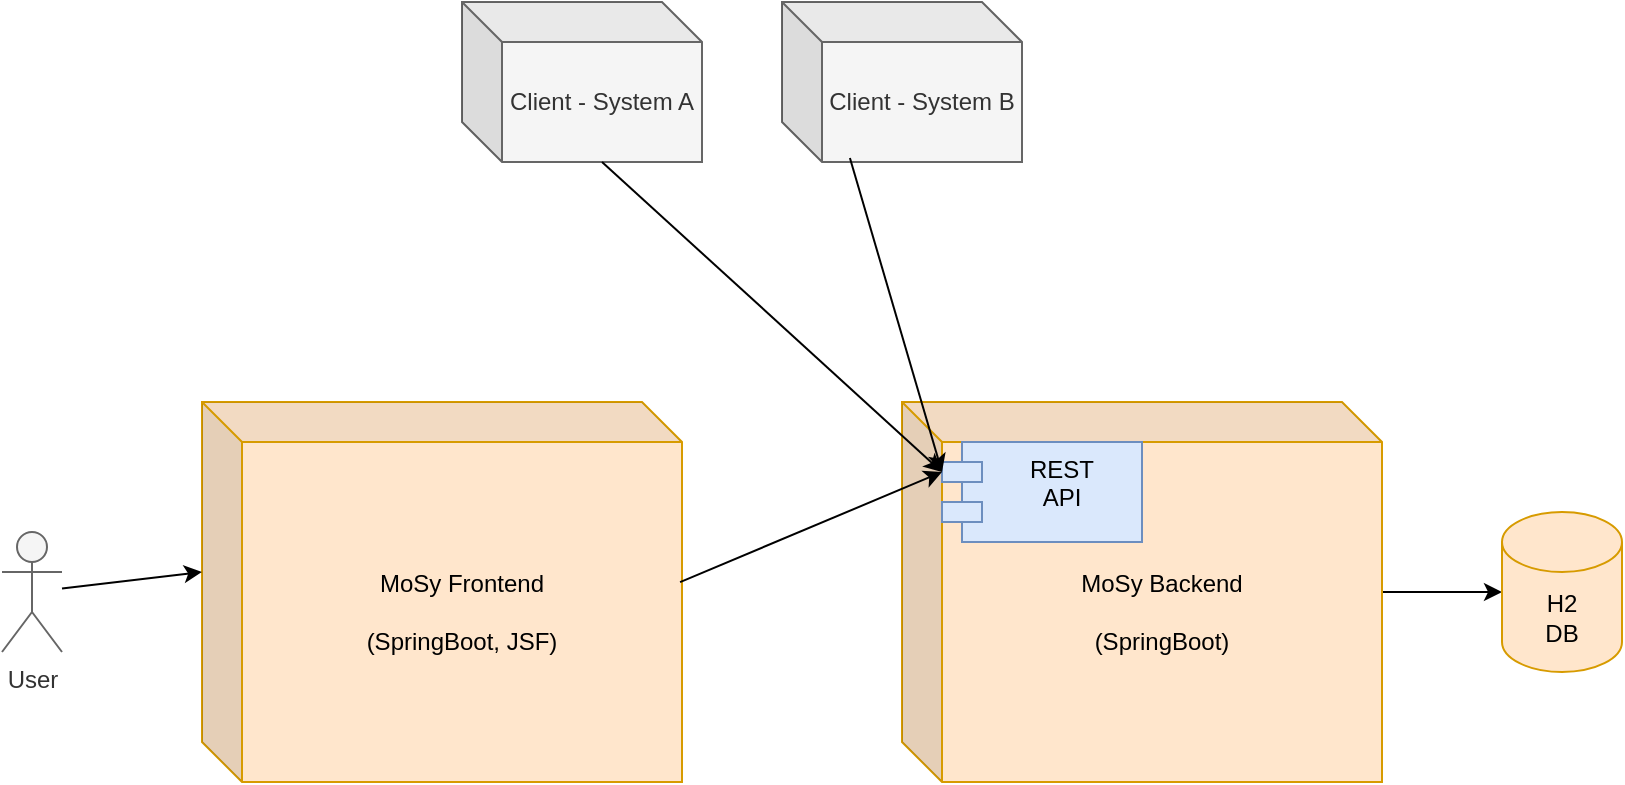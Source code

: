 <mxfile version="24.7.3" type="device">
  <diagram name="Seite-1" id="KwRC9wN8cxv5vugA4l9y">
    <mxGraphModel dx="1432" dy="746" grid="1" gridSize="10" guides="1" tooltips="1" connect="1" arrows="1" fold="1" page="1" pageScale="1" pageWidth="827" pageHeight="1169" math="0" shadow="0">
      <root>
        <mxCell id="0" />
        <mxCell id="1" parent="0" />
        <mxCell id="go7qBU7iN6wXKlatQVZ4-6" value="" style="edgeStyle=orthogonalEdgeStyle;rounded=0;orthogonalLoop=1;jettySize=auto;html=1;" edge="1" parent="1" source="VR3ee0ewY0EGGMs8ZrZJ-1" target="go7qBU7iN6wXKlatQVZ4-1">
          <mxGeometry relative="1" as="geometry" />
        </mxCell>
        <mxCell id="VR3ee0ewY0EGGMs8ZrZJ-1" value="MoSy Backend&lt;div&gt;&lt;br&gt;&lt;/div&gt;&lt;div&gt;(SpringBoot)&lt;/div&gt;" style="shape=cube;whiteSpace=wrap;html=1;boundedLbl=1;backgroundOutline=1;darkOpacity=0.05;darkOpacity2=0.1;fillColor=#ffe6cc;strokeColor=#d79b00;" parent="1" vertex="1">
          <mxGeometry x="500" y="280" width="240" height="190" as="geometry" />
        </mxCell>
        <mxCell id="VR3ee0ewY0EGGMs8ZrZJ-3" value="MoSy Frontend&lt;div&gt;&lt;br&gt;&lt;/div&gt;&lt;div&gt;(SpringBoot, JSF)&lt;/div&gt;" style="shape=cube;whiteSpace=wrap;html=1;boundedLbl=1;backgroundOutline=1;darkOpacity=0.05;darkOpacity2=0.1;fillColor=#ffe6cc;strokeColor=#d79b00;" parent="1" vertex="1">
          <mxGeometry x="150" y="280" width="240" height="190" as="geometry" />
        </mxCell>
        <mxCell id="VR3ee0ewY0EGGMs8ZrZJ-4" value="User" style="shape=umlActor;verticalLabelPosition=bottom;verticalAlign=top;html=1;outlineConnect=0;fillColor=#f5f5f5;strokeColor=#666666;fontColor=#333333;" parent="1" vertex="1">
          <mxGeometry x="50" y="345" width="30" height="60" as="geometry" />
        </mxCell>
        <mxCell id="VR3ee0ewY0EGGMs8ZrZJ-5" value="REST&lt;div&gt;API&lt;/div&gt;" style="shape=module;align=left;spacingLeft=20;align=center;verticalAlign=top;whiteSpace=wrap;html=1;fillColor=#dae8fc;strokeColor=#6c8ebf;" parent="1" vertex="1">
          <mxGeometry x="520" y="300" width="100" height="50" as="geometry" />
        </mxCell>
        <mxCell id="VR3ee0ewY0EGGMs8ZrZJ-6" value="" style="endArrow=classic;html=1;rounded=0;exitX=0.996;exitY=0.474;exitDx=0;exitDy=0;exitPerimeter=0;entryX=0;entryY=0;entryDx=0;entryDy=15;entryPerimeter=0;" parent="1" source="VR3ee0ewY0EGGMs8ZrZJ-3" target="VR3ee0ewY0EGGMs8ZrZJ-5" edge="1">
          <mxGeometry width="50" height="50" relative="1" as="geometry">
            <mxPoint x="430" y="370" as="sourcePoint" />
            <mxPoint x="480" y="320" as="targetPoint" />
          </mxGeometry>
        </mxCell>
        <mxCell id="VR3ee0ewY0EGGMs8ZrZJ-7" value="" style="endArrow=classic;html=1;rounded=0;entryX=0;entryY=0;entryDx=0;entryDy=85;entryPerimeter=0;" parent="1" source="VR3ee0ewY0EGGMs8ZrZJ-4" target="VR3ee0ewY0EGGMs8ZrZJ-3" edge="1">
          <mxGeometry width="50" height="50" relative="1" as="geometry">
            <mxPoint x="100" y="395" as="sourcePoint" />
            <mxPoint x="150" y="345" as="targetPoint" />
          </mxGeometry>
        </mxCell>
        <mxCell id="VR3ee0ewY0EGGMs8ZrZJ-8" value="Client - System A" style="shape=cube;whiteSpace=wrap;html=1;boundedLbl=1;backgroundOutline=1;darkOpacity=0.05;darkOpacity2=0.1;fillColor=#f5f5f5;fontColor=#333333;strokeColor=#666666;" parent="1" vertex="1">
          <mxGeometry x="280" y="80" width="120" height="80" as="geometry" />
        </mxCell>
        <mxCell id="VR3ee0ewY0EGGMs8ZrZJ-9" value="Client - System B" style="shape=cube;whiteSpace=wrap;html=1;boundedLbl=1;backgroundOutline=1;darkOpacity=0.05;darkOpacity2=0.1;fillColor=#f5f5f5;fontColor=#333333;strokeColor=#666666;" parent="1" vertex="1">
          <mxGeometry x="440" y="80" width="120" height="80" as="geometry" />
        </mxCell>
        <mxCell id="VR3ee0ewY0EGGMs8ZrZJ-10" value="" style="endArrow=classic;html=1;rounded=0;exitX=0;exitY=0;exitDx=70;exitDy=80;exitPerimeter=0;entryX=0;entryY=0;entryDx=0;entryDy=15;entryPerimeter=0;" parent="1" source="VR3ee0ewY0EGGMs8ZrZJ-8" target="VR3ee0ewY0EGGMs8ZrZJ-5" edge="1">
          <mxGeometry width="50" height="50" relative="1" as="geometry">
            <mxPoint x="410" y="210" as="sourcePoint" />
            <mxPoint x="460" y="160" as="targetPoint" />
          </mxGeometry>
        </mxCell>
        <mxCell id="VR3ee0ewY0EGGMs8ZrZJ-11" value="" style="endArrow=classic;html=1;rounded=0;exitX=0.283;exitY=0.975;exitDx=0;exitDy=0;exitPerimeter=0;entryX=0;entryY=0;entryDx=0;entryDy=15;entryPerimeter=0;" parent="1" source="VR3ee0ewY0EGGMs8ZrZJ-9" target="VR3ee0ewY0EGGMs8ZrZJ-5" edge="1">
          <mxGeometry width="50" height="50" relative="1" as="geometry">
            <mxPoint x="560" y="260" as="sourcePoint" />
            <mxPoint x="610" y="210" as="targetPoint" />
          </mxGeometry>
        </mxCell>
        <mxCell id="go7qBU7iN6wXKlatQVZ4-1" value="H2&lt;div&gt;DB&lt;/div&gt;" style="shape=cylinder3;whiteSpace=wrap;html=1;boundedLbl=1;backgroundOutline=1;size=15;fillColor=#ffe6cc;strokeColor=#d79b00;" vertex="1" parent="1">
          <mxGeometry x="800" y="335" width="60" height="80" as="geometry" />
        </mxCell>
      </root>
    </mxGraphModel>
  </diagram>
</mxfile>
